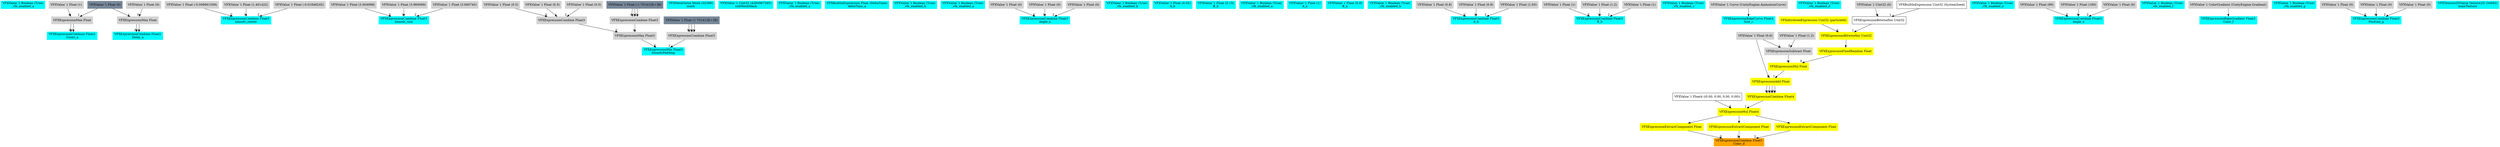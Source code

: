 digraph G {
node0 [shape="box" color="cyan" style="filled" label="VFXValue`1 Boolean (True)
_vfx_enabled_a"]
node1 [shape="box" color="cyan" style="filled" label="VFXExpressionCombine Float2
Count_a"]
node2 [shape="box" color="lightgray" style="filled" label="VFXExpressionMax Float"]
node3 [shape="box" color="lightgray" style="filled" label="VFXValue`1 Float (1)"]
node4 [shape="box" color="lightslategray" style="filled" label="VFXValue`1 Float (0)"]
node5 [shape="box" color="cyan" style="filled" label="VFXExpressionCombine Float2
Delay_a"]
node6 [shape="box" color="lightgray" style="filled" label="VFXExpressionMax Float"]
node7 [shape="box" color="lightgray" style="filled" label="VFXValue`1 Float (0)"]
node8 [shape="box" color="cyan" style="filled" label="VFXExpressionCombine Float3
bounds_center"]
node9 [shape="box" color="lightgray" style="filled" label="VFXValue`1 Float (-0.008661509)"]
node10 [shape="box" color="lightgray" style="filled" label="VFXValue`1 Float (1.401422)"]
node11 [shape="box" color="lightgray" style="filled" label="VFXValue`1 Float (-0.01848245)"]
node12 [shape="box" color="cyan" style="filled" label="VFXExpressionCombine Float3
bounds_size"]
node13 [shape="box" color="lightgray" style="filled" label="VFXValue`1 Float (3.004998)"]
node14 [shape="box" color="lightgray" style="filled" label="VFXValue`1 Float (3.960069)"]
node15 [shape="box" color="lightgray" style="filled" label="VFXValue`1 Float (3.060745)"]
node16 [shape="box" color="cyan" style="filled" label="VFXExpressionMin Float3
boundsPadding"]
node17 [shape="box" color="lightgray" style="filled" label="VFXExpressionMax Float3"]
node18 [shape="box" color="lightgray" style="filled" label="VFXExpressionCombine Float3"]
node19 [shape="box" color="lightgray" style="filled" label="VFXValue`1 Float (0.5)"]
node20 [shape="box" color="lightgray" style="filled" label="VFXValue`1 Float (0.5)"]
node21 [shape="box" color="lightgray" style="filled" label="VFXValue`1 Float (0.5)"]
node22 [shape="box" color="lightgray" style="filled" label="VFXExpressionCombine Float3"]
node23 [shape="box" color="lightslategray" style="filled" label="VFXValue`1 Float (-1.701412E+38)"]
node24 [shape="box" color="lightgray" style="filled" label="VFXExpressionCombine Float3"]
node25 [shape="box" color="lightslategray" style="filled" label="VFXValue`1 Float (1.701412E+38)"]
node26 [shape="box" color="cyan" style="filled" label="VFXMeshValue Mesh (32396)
mesh"]
node27 [shape="box" color="cyan" style="filled" label="VFXValue`1 Uint32 (4294967295)
subMeshMask"]
node28 [shape="box" color="cyan" style="filled" label="VFXValue`1 Boolean (True)
_vfx_enabled_a"]
node29 [shape="box" color="cyan" style="filled" label="VFXBuiltInExpression Float (DeltaTime)
deltaTime_a"]
node30 [shape="box" color="cyan" style="filled" label="VFXValue`1 Boolean (True)
_vfx_enabled_b"]
node31 [shape="box" color="cyan" style="filled" label="VFXValue`1 Boolean (True)
_vfx_enabled_a"]
node32 [shape="box" color="cyan" style="filled" label="VFXExpressionCombine Float3
Angle_a"]
node33 [shape="box" color="lightgray" style="filled" label="VFXValue`1 Float (0)"]
node34 [shape="box" color="lightgray" style="filled" label="VFXValue`1 Float (0)"]
node35 [shape="box" color="lightgray" style="filled" label="VFXValue`1 Float (0)"]
node36 [shape="box" color="cyan" style="filled" label="VFXValue`1 Boolean (True)
_vfx_enabled_b"]
node37 [shape="box" color="cyan" style="filled" label="VFXValue`1 Float (0.05)
A_b"]
node38 [shape="box" color="cyan" style="filled" label="VFXValue`1 Float (0.15)
B_b"]
node39 [shape="box" color="cyan" style="filled" label="VFXValue`1 Boolean (True)
_vfx_enabled_a"]
node40 [shape="box" color="cyan" style="filled" label="VFXValue`1 Float (1)
A_a"]
node41 [shape="box" color="cyan" style="filled" label="VFXValue`1 Float (0.8)
B_a"]
node42 [shape="box" color="cyan" style="filled" label="VFXValue`1 Boolean (True)
_vfx_enabled_b"]
node43 [shape="box" color="cyan" style="filled" label="VFXExpressionCombine Float3
A_b"]
node44 [shape="box" color="lightgray" style="filled" label="VFXValue`1 Float (0.8)"]
node45 [shape="box" color="lightgray" style="filled" label="VFXValue`1 Float (0.8)"]
node46 [shape="box" color="lightgray" style="filled" label="VFXValue`1 Float (1.93)"]
node47 [shape="box" color="cyan" style="filled" label="VFXExpressionCombine Float3
B_b"]
node48 [shape="box" color="lightgray" style="filled" label="VFXValue`1 Float (1)"]
node49 [shape="box" color="lightgray" style="filled" label="VFXValue`1 Float (1.2)"]
node50 [shape="box" color="lightgray" style="filled" label="VFXValue`1 Float (1)"]
node51 [shape="box" color="cyan" style="filled" label="VFXValue`1 Boolean (True)
_vfx_enabled_c"]
node52 [shape="box" color="cyan" style="filled" label="VFXExpressionBakeCurve Float4
Size_c"]
node53 [shape="box" color="lightgray" style="filled" label="VFXValue`1 Curve (UnityEngine.AnimationCurve)"]
node54 [shape="box" color="cyan" style="filled" label="VFXValue`1 Boolean (True)
_vfx_enabled_d"]
node55 [shape="box" color="orange" style="filled" label="VFXExpressionCombine Float3
Color_d"]
node56 [shape="box" color="yellow" style="filled" label="VFXExpressionExtractComponent Float"]
node57 [shape="box" color="yellow" style="filled" label="VFXExpressionMul Float4"]
node58 [shape="box" label="VFXValue`1 Float4 ((0.00, 0.00, 0.00, 0.00))"]
node59 [shape="box" color="yellow" style="filled" label="VFXExpressionCombine Float4"]
node60 [shape="box" color="yellow" style="filled" label="VFXExpressionAdd Float"]
node61 [shape="box" color="lightgray" style="filled" label="VFXValue`1 Float (0.6)"]
node62 [shape="box" color="yellow" style="filled" label="VFXExpressionMul Float"]
node63 [shape="box" color="yellow" style="filled" label="VFXExpressionFixedRandom Float"]
node64 [shape="box" color="yellow" style="filled" label="VFXExpressionBitwiseXor Uint32"]
node65 [shape="box" color="yellow" style="filled" label="VFXAttributeExpression Uint32 (particleId)"]
node66 [shape="box" label="VFXExpressionBitwiseXor Uint32"]
node67 [shape="box" color="lightgray" style="filled" label="VFXValue`1 Uint32 (0)"]
node68 [shape="box" label="VFXBuiltInExpression Uint32 (SystemSeed)"]
node69 [shape="box" color="lightgray" style="filled" label="VFXExpressionSubtract Float"]
node70 [shape="box" color="lightgray" style="filled" label="VFXValue`1 Float (1.2)"]
node71 [shape="box" color="yellow" style="filled" label="VFXExpressionExtractComponent Float"]
node72 [shape="box" color="yellow" style="filled" label="VFXExpressionExtractComponent Float"]
node73 [shape="box" color="cyan" style="filled" label="VFXValue`1 Boolean (True)
_vfx_enabled_e"]
node74 [shape="box" color="cyan" style="filled" label="VFXExpressionCombine Float3
Angle_e"]
node75 [shape="box" color="lightgray" style="filled" label="VFXValue`1 Float (90)"]
node76 [shape="box" color="lightgray" style="filled" label="VFXValue`1 Float (180)"]
node77 [shape="box" color="lightgray" style="filled" label="VFXValue`1 Float (0)"]
node78 [shape="box" color="cyan" style="filled" label="VFXValue`1 Boolean (True)
_vfx_enabled_f"]
node79 [shape="box" color="cyan" style="filled" label="VFXExpressionBakeGradient Float3
Color_f"]
node80 [shape="box" color="lightgray" style="filled" label="VFXValue`1 ColorGradient (UnityEngine.Gradient)"]
node81 [shape="box" color="cyan" style="filled" label="VFXValue`1 Boolean (True)
_vfx_enabled_g"]
node82 [shape="box" color="cyan" style="filled" label="VFXExpressionCombine Float3
Position_g"]
node83 [shape="box" color="lightgray" style="filled" label="VFXValue`1 Float (0)"]
node84 [shape="box" color="lightgray" style="filled" label="VFXValue`1 Float (0)"]
node85 [shape="box" color="lightgray" style="filled" label="VFXValue`1 Float (0)"]
node86 [shape="box" color="cyan" style="filled" label="VFXTexture2DValue Texture2D (34082)
mainTexture"]
node2 -> node1 [headlabel="0"]
node2 -> node1 [headlabel="1"]
node3 -> node2 [headlabel="0"]
node4 -> node2 [headlabel="1"]
node6 -> node5 [headlabel="0"]
node6 -> node5 [headlabel="1"]
node7 -> node6 [headlabel="0"]
node4 -> node6 [headlabel="1"]
node9 -> node8 [headlabel="0"]
node10 -> node8 [headlabel="1"]
node11 -> node8 [headlabel="2"]
node13 -> node12 [headlabel="0"]
node14 -> node12 [headlabel="1"]
node15 -> node12 [headlabel="2"]
node17 -> node16 [headlabel="0"]
node24 -> node16 [headlabel="1"]
node18 -> node17 [headlabel="0"]
node22 -> node17 [headlabel="1"]
node19 -> node18 [headlabel="0"]
node20 -> node18 [headlabel="1"]
node21 -> node18 [headlabel="2"]
node23 -> node22 [headlabel="0"]
node23 -> node22 [headlabel="1"]
node23 -> node22 [headlabel="2"]
node25 -> node24 [headlabel="0"]
node25 -> node24 [headlabel="1"]
node25 -> node24 [headlabel="2"]
node33 -> node32 [headlabel="0"]
node34 -> node32 [headlabel="1"]
node35 -> node32 [headlabel="2"]
node44 -> node43 [headlabel="0"]
node45 -> node43 [headlabel="1"]
node46 -> node43 [headlabel="2"]
node48 -> node47 [headlabel="0"]
node49 -> node47 [headlabel="1"]
node50 -> node47 [headlabel="2"]
node53 -> node52 
node56 -> node55 [headlabel="0"]
node71 -> node55 [headlabel="1"]
node72 -> node55 [headlabel="2"]
node57 -> node56 
node58 -> node57 [headlabel="0"]
node59 -> node57 [headlabel="1"]
node60 -> node59 [headlabel="0"]
node60 -> node59 [headlabel="1"]
node60 -> node59 [headlabel="2"]
node60 -> node59 [headlabel="3"]
node61 -> node60 [headlabel="0"]
node62 -> node60 [headlabel="1"]
node63 -> node62 [headlabel="0"]
node69 -> node62 [headlabel="1"]
node64 -> node63 
node65 -> node64 [headlabel="0"]
node66 -> node64 [headlabel="1"]
node67 -> node66 [headlabel="0"]
node68 -> node66 [headlabel="1"]
node70 -> node69 [headlabel="0"]
node61 -> node69 [headlabel="1"]
node57 -> node71 
node57 -> node72 
node75 -> node74 [headlabel="0"]
node76 -> node74 [headlabel="1"]
node77 -> node74 [headlabel="2"]
node80 -> node79 
node83 -> node82 [headlabel="0"]
node84 -> node82 [headlabel="1"]
node85 -> node82 [headlabel="2"]
}
